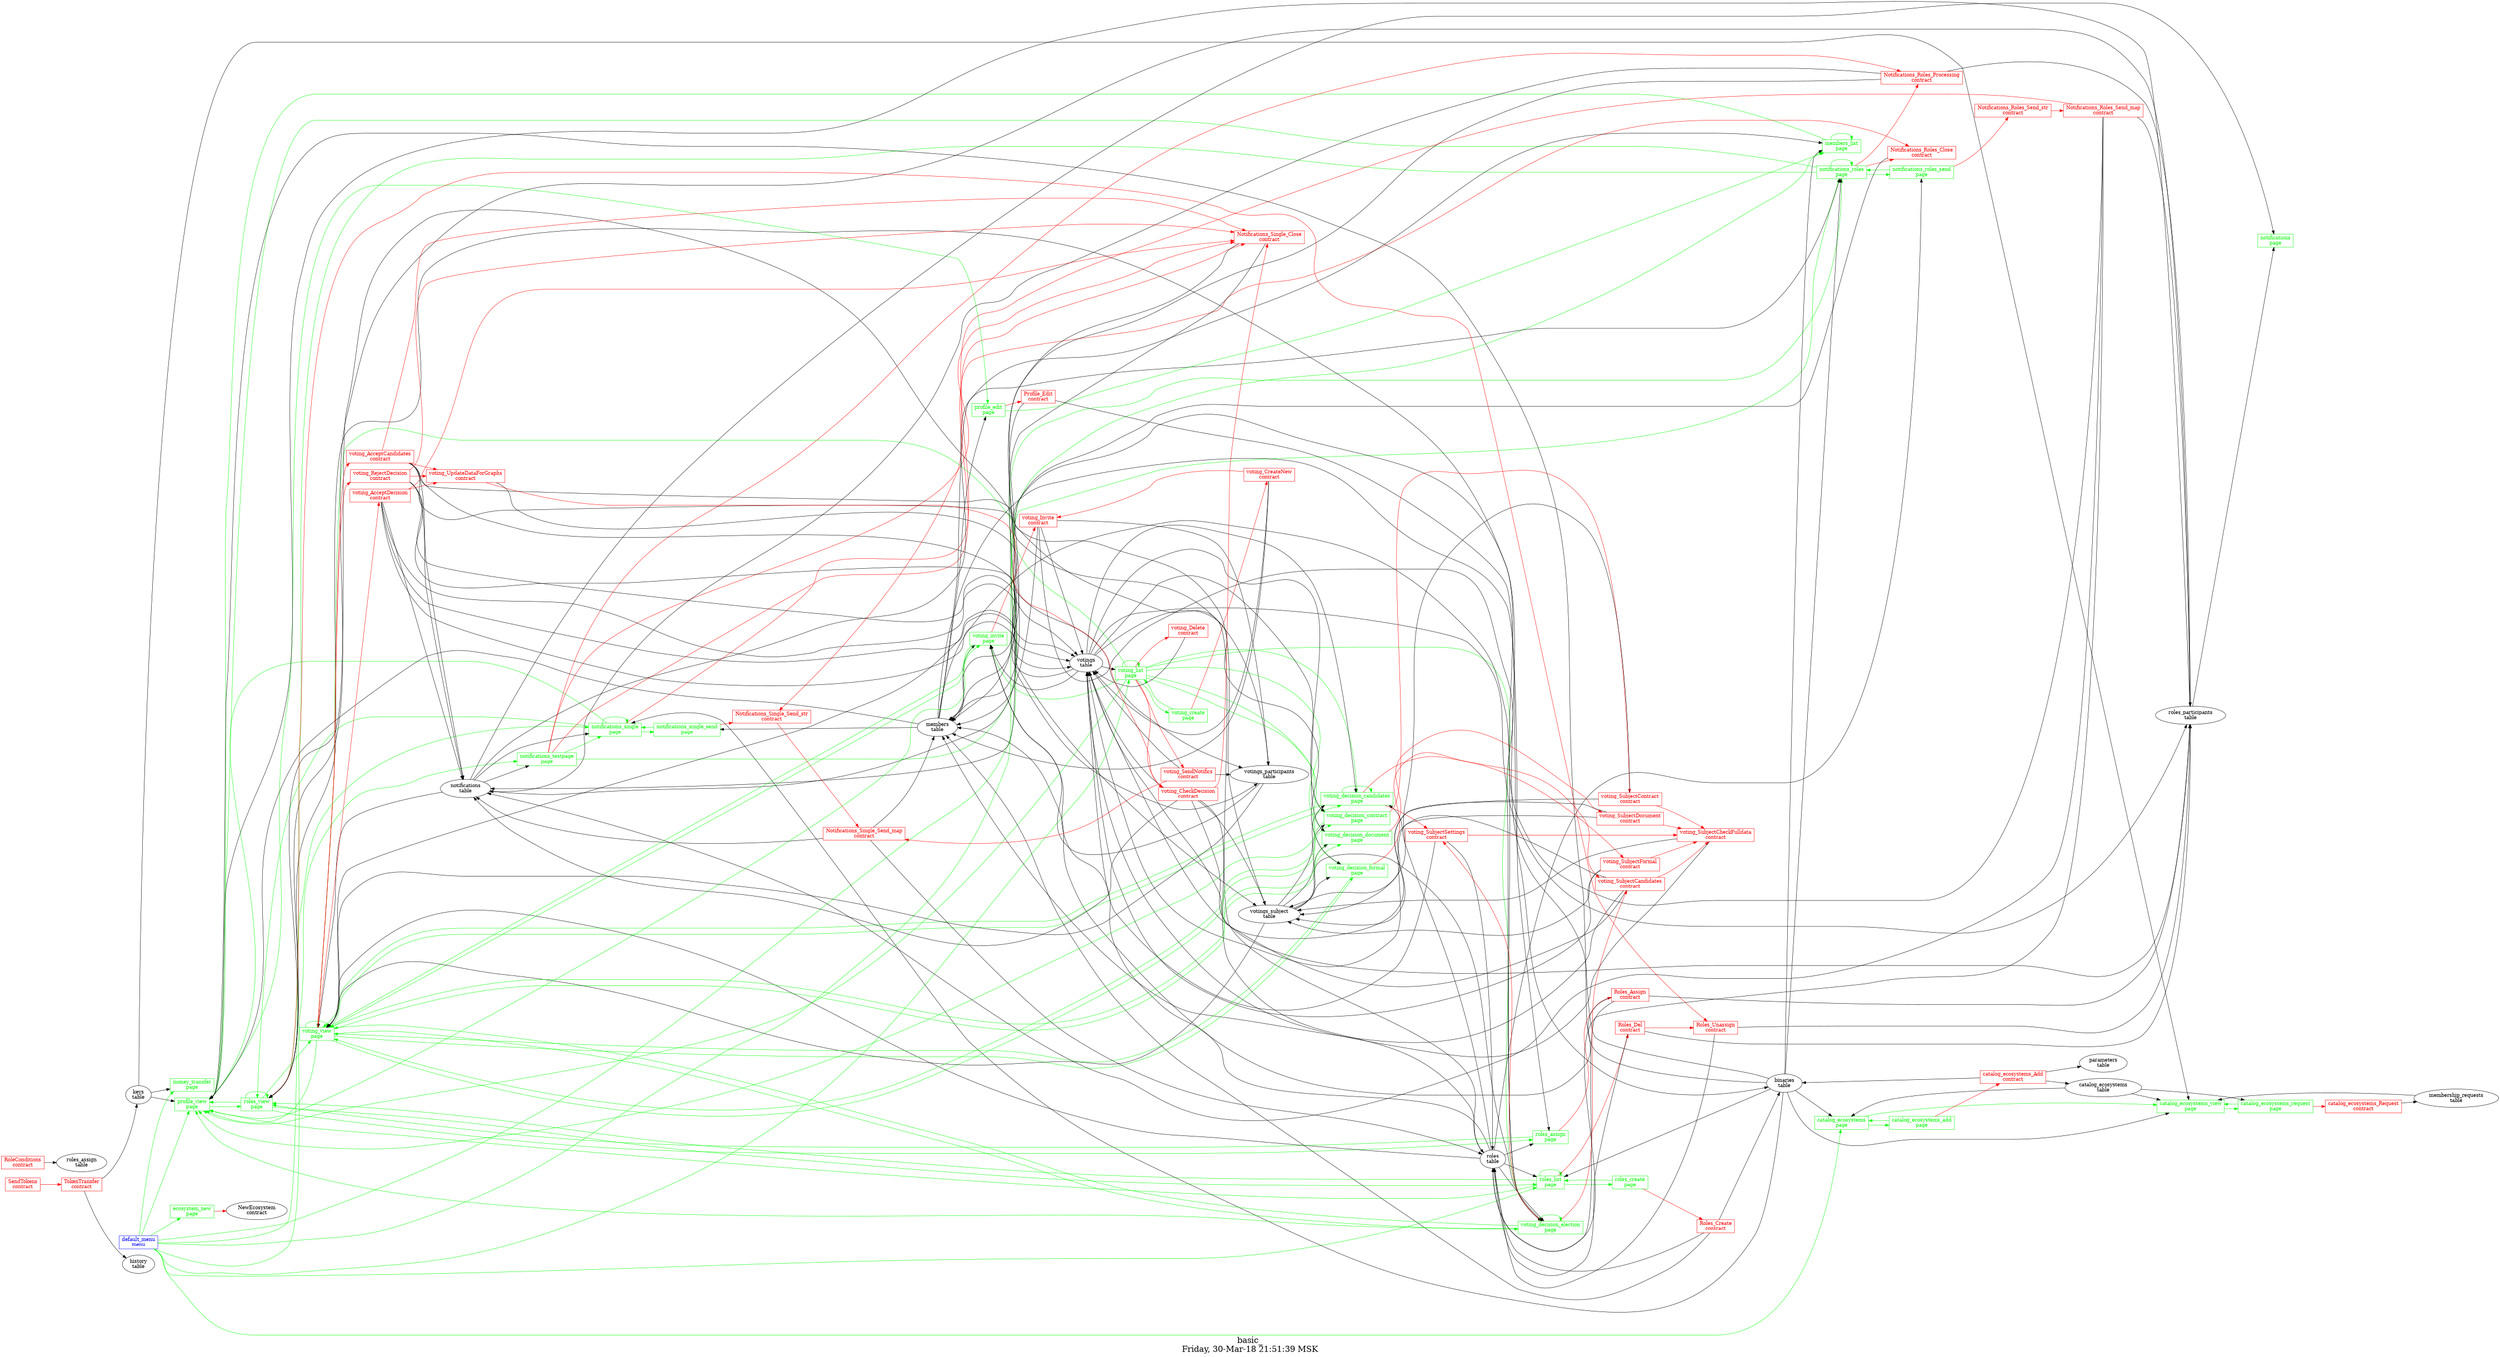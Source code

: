 digraph G {
graph [
  fontsize="24";
  label="basic_\nFriday, 30-Mar-18 21:51:39 MSK";
  nojustify=true;
  ordering=out;
  rankdir=LR;
  size="30";
];
"default_menu\nmenu" -> "profile_view\npage"  [ color=green ]
"default_menu\nmenu" -> "members_list\npage"  [ color=green ]
"default_menu\nmenu" -> "notifications_single\npage"  [ color=green ]
"default_menu\nmenu" -> "notifications_roles\npage"  [ color=green ]
"default_menu\nmenu" -> "notifications_testpage\npage"  [ color=green ]
"default_menu\nmenu" -> "roles_list\npage"  [ color=green ]
"default_menu\nmenu" -> "catalog_ecosystems\npage"  [ color=green ]
"default_menu\nmenu" -> "money_transfer\npage"  [ color=green ]
"default_menu\nmenu" -> "ecosystem_new\npage"  [ color=green ]
"default_menu\nmenu" -> "voting_list\npage"  [ color=green ]
"default_menu\nmenu" [color=blue, fontcolor=blue, group=menus, shape=record];
"catalog_ecosystems\ntable" -> "catalog_ecosystems\npage"  [ color="" ]
"binaries\ntable" -> "catalog_ecosystems\npage"  [ color="" ]
"catalog_ecosystems\npage" -> "catalog_ecosystems_view\npage"  [ color=green ]
"catalog_ecosystems\npage" -> "catalog_ecosystems_add\npage"  [ color=green ]
"catalog_ecosystems\npage" [color=green, fontcolor=green, group=pages, shape=record];
"catalog_ecosystems_add\npage" -> "catalog_ecosystems_Add\ncontract"  [ color=red ]
"catalog_ecosystems_add\npage" -> "catalog_ecosystems\npage"  [ color=green ]
"catalog_ecosystems_add\npage" [color=green, fontcolor=green, group=pages, shape=record];
"catalog_ecosystems_request\npage" -> "catalog_ecosystems_Request\ncontract"  [ color=red ]
"catalog_ecosystems\ntable" -> "catalog_ecosystems_request\npage"  [ color="" ]
"catalog_ecosystems_request\npage" -> "catalog_ecosystems_view\npage"  [ color=green ]
"catalog_ecosystems_request\npage" [color=green, fontcolor=green, group=pages, shape=record];
"catalog_ecosystems\ntable" -> "catalog_ecosystems_view\npage"  [ color="" ]
"binaries\ntable" -> "catalog_ecosystems_view\npage"  [ color="" ]
"keys\ntable" -> "catalog_ecosystems_view\npage"  [ color="" ]
"membership_requests\ntable" -> "catalog_ecosystems_view\npage"  [ color="" ]
"catalog_ecosystems_view\npage" -> "catalog_ecosystems_request\npage"  [ color=green ]
"catalog_ecosystems_view\npage" [color=green, fontcolor=green, group=pages, shape=record];
"ecosystem_new\npage" -> "NewEcosystem\ncontract"  [ color=red ]
"ecosystem_new\npage" [color=green, fontcolor=green, group=pages, shape=record];
"members\ntable" -> "members_list\npage"  [ color="" ]
"binaries\ntable" -> "members_list\npage"  [ color="" ]
"members_list\npage" -> "profile_view\npage"  [ color=green ]
"members_list\npage" -> "members_list\npage"  [ color=green ]
"members_list\npage" [color=green, fontcolor=green, group=pages, shape=record];
"keys\ntable" -> "money_transfer\npage"  [ color="" ]
"money_transfer\npage" [color=green, fontcolor=green, group=pages, shape=record];
"notifications\ntable" -> "notifications\npage"  [ color="" ]
"roles_participants\ntable" -> "notifications\npage"  [ color="" ]
"notifications\npage" [color=green, fontcolor=green, group=pages, shape=record];
"notifications_roles\npage" -> "Notifications_Roles_Processing\ncontract"  [ color=red ]
"notifications_roles\npage" -> "Notifications_Roles_Close\ncontract"  [ color=red ]
"notifications\ntable" -> "notifications_roles\npage"  [ color="" ]
"binaries\ntable" -> "notifications_roles\npage"  [ color="" ]
"notifications_roles\npage" -> "roles_view\npage"  [ color=green ]
"notifications_roles\npage" -> "profile_view\npage"  [ color=green ]
"notifications_roles\npage" -> "notifications_roles\npage"  [ color=green ]
"notifications_roles\npage" -> "notifications_roles_send\npage"  [ color=green ]
"notifications_roles\npage" [color=green, fontcolor=green, group=pages, shape=record];
"notifications_roles_send\npage" -> "Notifications_Roles_Send_str\ncontract"  [ color=red ]
"roles\ntable" -> "notifications_roles_send\npage"  [ color="" ]
"notifications_roles_send\npage" -> "notifications_roles\npage"  [ color=green ]
"notifications_roles_send\npage" [color=green, fontcolor=green, group=pages, shape=record];
"notifications_single\npage" -> "Notifications_Single_Close\ncontract"  [ color=red ]
"notifications\ntable" -> "notifications_single\npage"  [ color="" ]
"binaries\ntable" -> "notifications_single\npage"  [ color="" ]
"notifications_single\npage" -> "profile_view\npage"  [ color=green ]
"notifications_single\npage" -> "roles_view\npage"  [ color=green ]
"notifications_single\npage" -> "notifications_single\npage"  [ color=green ]
"notifications_single\npage" -> "notifications_single_send\npage"  [ color=green ]
"notifications_single\npage" [color=green, fontcolor=green, group=pages, shape=record];
"notifications_single_send\npage" -> "Notifications_Single_Send_str\ncontract"  [ color=red ]
"members\ntable" -> "notifications_single_send\npage"  [ color="" ]
"notifications_single_send\npage" -> "notifications_single\npage"  [ color=green ]
"notifications_single_send\npage" [color=green, fontcolor=green, group=pages, shape=record];
"notifications_testpage\npage" -> "Notifications_Single_Close\ncontract"  [ color=red ]
"notifications_testpage\npage" -> "Notifications_Roles_Processing\ncontract"  [ color=red ]
"notifications_testpage\npage" -> "Notifications_Roles_Close\ncontract"  [ color=red ]
"notifications\ntable" -> "notifications_testpage\npage"  [ color="" ]
"notifications_testpage\npage" -> "notifications_single\npage"  [ color=green ]
"notifications_testpage\npage" -> "notifications_roles\npage"  [ color=green ]
"notifications_testpage\npage" [color=green, fontcolor=green, group=pages, shape=record];
"profile_edit\npage" -> "Profile_Edit\ncontract"  [ color=red ]
"members\ntable" -> "profile_edit\npage"  [ color="" ]
"profile_edit\npage" -> "members_list\npage"  [ color=green ]
"profile_edit\npage" [color=green, fontcolor=green, group=pages, shape=record];
"members\ntable" -> "profile_view\npage"  [ color="" ]
"keys\ntable" -> "profile_view\npage"  [ color="" ]
"binaries\ntable" -> "profile_view\npage"  [ color="" ]
"roles_participants\ntable" -> "profile_view\npage"  [ color="" ]
"profile_view\npage" -> "profile_edit\npage"  [ color=green ]
"profile_view\npage" -> "roles_view\npage"  [ color=green ]
"profile_view\npage" [color=green, fontcolor=green, group=pages, shape=record];
"roles_assign\npage" -> "Roles_Assign\ncontract"  [ color=red ]
"roles\ntable" -> "roles_assign\npage"  [ color="" ]
"members\ntable" -> "roles_assign\npage"  [ color="" ]
"roles_assign\npage" -> "roles_view\npage"  [ color=green ]
"roles_assign\npage" [color=green, fontcolor=green, group=pages, shape=record];
"roles_create\npage" -> "Roles_Create\ncontract"  [ color=red ]
"roles_create\npage" -> "roles_list\npage"  [ color=green ]
"roles_create\npage" [color=green, fontcolor=green, group=pages, shape=record];
"roles_list\npage" -> "Roles_Del\ncontract"  [ color=red ]
"roles\ntable" -> "roles_list\npage"  [ color="" ]
"binaries\ntable" -> "roles_list\npage"  [ color="" ]
"roles_list\npage" -> "profile_view\npage"  [ color=green ]
"roles_list\npage" -> "roles_view\npage"  [ color=green ]
"roles_list\npage" -> "roles_list\npage"  [ color=green ]
"roles_list\npage" -> "roles_create\npage"  [ color=green ]
"roles_list\npage" [color=green, fontcolor=green, group=pages, shape=record];
"roles_view\npage" -> "Roles_Unassign\ncontract"  [ color=red ]
"roles\ntable" -> "roles_view\npage"  [ color="" ]
"roles_participants\ntable" -> "roles_view\npage"  [ color="" ]
"binaries\ntable" -> "roles_view\npage"  [ color="" ]
"roles_view\npage" -> "profile_view\npage"  [ color=green ]
"roles_view\npage" -> "voting_view\npage"  [ color=green ]
"roles_view\npage" -> "roles_view\npage"  [ color=green ]
"roles_view\npage" -> "roles_list\npage"  [ color=green ]
"roles_view\npage" -> "roles_assign\npage"  [ color=green ]
"roles_view\npage" [color=green, fontcolor=green, group=pages, shape=record];
"voting_create\npage" -> "voting_CreateNew\ncontract"  [ color=red ]
"voting_create\npage" -> "voting_list\npage"  [ color=green ]
"voting_create\npage" [color=green, fontcolor=green, group=pages, shape=record];
"voting_decision_candidates\npage" -> "voting_SubjectCandidates\ncontract"  [ color=red ]
"voting_decision_candidates\npage" -> "voting_SubjectSettings\ncontract"  [ color=red ]
"votings\ntable" -> "voting_decision_candidates\npage"  [ color="" ]
"votings_subject\ntable" -> "voting_decision_candidates\npage"  [ color="" ]
"roles\ntable" -> "voting_decision_candidates\npage"  [ color="" ]
"voting_decision_candidates\npage" -> "voting_decision_candidates\npage"  [ color=green ]
"voting_decision_candidates\npage" -> "profile_view\npage"  [ color=green ]
"voting_decision_candidates\npage" -> "voting_view\npage"  [ color=green ]
"voting_decision_candidates\npage" [color=green, fontcolor=green, group=pages, shape=record];
"voting_decision_contract\npage" -> "voting_SubjectContract\ncontract"  [ color=red ]
"votings\ntable" -> "voting_decision_contract\npage"  [ color="" ]
"votings_subject\ntable" -> "voting_decision_contract\npage"  [ color="" ]
"voting_decision_contract\npage" -> "voting_view\npage"  [ color=green ]
"voting_decision_contract\npage" [color=green, fontcolor=green, group=pages, shape=record];
"voting_decision_document\npage" -> "voting_SubjectDocument\ncontract"  [ color=red ]
"votings\ntable" -> "voting_decision_document\npage"  [ color="" ]
"votings_subject\ntable" -> "voting_decision_document\npage"  [ color="" ]
"voting_decision_document\npage" -> "voting_view\npage"  [ color=green ]
"voting_decision_document\npage" [color=green, fontcolor=green, group=pages, shape=record];
"voting_decision_election\npage" -> "voting_SubjectCandidates\ncontract"  [ color=red ]
"voting_decision_election\npage" -> "voting_SubjectSettings\ncontract"  [ color=red ]
"votings\ntable" -> "voting_decision_election\npage"  [ color="" ]
"members\ntable" -> "voting_decision_election\npage"  [ color="" ]
"votings_subject\ntable" -> "voting_decision_election\npage"  [ color="" ]
"roles\ntable" -> "voting_decision_election\npage"  [ color="" ]
"voting_decision_election\npage" -> "voting_decision_election\npage"  [ color=green ]
"voting_decision_election\npage" -> "profile_view\npage"  [ color=green ]
"voting_decision_election\npage" -> "voting_view\npage"  [ color=green ]
"voting_decision_election\npage" [color=green, fontcolor=green, group=pages, shape=record];
"voting_decision_formal\npage" -> "voting_SubjectFormal\ncontract"  [ color=red ]
"votings\ntable" -> "voting_decision_formal\npage"  [ color="" ]
"votings_subject\ntable" -> "voting_decision_formal\npage"  [ color="" ]
"voting_decision_formal\npage" -> "voting_view\npage"  [ color=green ]
"voting_decision_formal\npage" [color=green, fontcolor=green, group=pages, shape=record];
"voting_invite\npage" -> "voting_Invite\ncontract"  [ color=red ]
"votings\ntable" -> "voting_invite\npage"  [ color="" ]
"members\ntable" -> "voting_invite\npage"  [ color="" ]
"roles\ntable" -> "voting_invite\npage"  [ color="" ]
"votings_participants\ntable" -> "voting_invite\npage"  [ color="" ]
"voting_invite\npage" -> "profile_view\npage"  [ color=green ]
"voting_invite\npage" -> "voting_view\npage"  [ color=green ]
"voting_invite\npage" [color=green, fontcolor=green, group=pages, shape=record];
"voting_list\npage" -> "voting_SendNotifics\ncontract"  [ color=red ]
"voting_list\npage" -> "voting_CheckDecision\ncontract"  [ color=red ]
"voting_list\npage" -> "voting_Delete\ncontract"  [ color=red ]
"votings\ntable" -> "voting_list\npage"  [ color="" ]
"voting_list\npage" -> "voting_view\npage"  [ color=green ]
"voting_list\npage" -> "voting_decision_candidates\npage"  [ color=green ]
"voting_list\npage" -> "voting_decision_election\npage"  [ color=green ]
"voting_list\npage" -> "voting_decision_document\npage"  [ color=green ]
"voting_list\npage" -> "voting_decision_formal\npage"  [ color=green ]
"voting_list\npage" -> "voting_decision_contract\npage"  [ color=green ]
"voting_list\npage" -> "voting_invite\npage"  [ color=green ]
"voting_list\npage" -> "voting_list\npage"  [ color=green ]
"voting_list\npage" -> "profile_view\npage"  [ color=green ]
"voting_list\npage" -> "voting_create\npage"  [ color=green ]
"voting_list\npage" [color=green, fontcolor=green, group=pages, shape=record];
"voting_view\npage" -> "voting_AcceptCandidates\ncontract"  [ color=red ]
"voting_view\npage" -> "voting_RejectDecision\ncontract"  [ color=red ]
"voting_view\npage" -> "voting_AcceptDecision\ncontract"  [ color=red ]
"notifications\ntable" -> "voting_view\npage"  [ color="" ]
"votings\ntable" -> "voting_view\npage"  [ color="" ]
"votings_participants\ntable" -> "voting_view\npage"  [ color="" ]
"roles\ntable" -> "voting_view\npage"  [ color="" ]
"votings_subject\ntable" -> "voting_view\npage"  [ color="" ]
"voting_view\npage" -> "profile_view\npage"  [ color=green ]
"voting_view\npage" -> "voting_view\npage"  [ color=green ]
"voting_view\npage" -> "voting_decision_candidates\npage"  [ color=green ]
"voting_view\npage" -> "voting_decision_election\npage"  [ color=green ]
"voting_view\npage" -> "voting_decision_document\npage"  [ color=green ]
"voting_view\npage" -> "voting_decision_formal\npage"  [ color=green ]
"voting_view\npage" -> "voting_decision_contract\npage"  [ color=green ]
"voting_view\npage" -> "voting_invite\npage"  [ color=green ]
"voting_view\npage" [color=green, fontcolor=green, group=pages, shape=record];
"Notifications_Roles_Close\ncontract" -> "notifications\ntable"  [ color="" ]
"Notifications_Roles_Close\ncontract" [color=red, fontcolor=red, group=contracts, shape=record];
"Notifications_Roles_Processing\ncontract" -> "notifications\ntable"  [ color="" ]
"Notifications_Roles_Processing\ncontract" -> "roles_participants\ntable"  [ color="" ]
"Notifications_Roles_Processing\ncontract" -> "members\ntable"  [ color="" ]
"Notifications_Roles_Processing\ncontract" [color=red, fontcolor=red, group=contracts, shape=record];
"Notifications_Roles_Send_map\ncontract" -> "Notifications_Single_Send_str\ncontract"  [ color=red ]
"Notifications_Roles_Send_map\ncontract" -> "roles\ntable"  [ color="" ]
"Notifications_Roles_Send_map\ncontract" -> "roles_participants\ntable"  [ color="" ]
"Notifications_Roles_Send_map\ncontract" -> "members\ntable"  [ color="" ]
"Notifications_Roles_Send_map\ncontract" -> "notifications\ntable"  [ color="" ]
"Notifications_Roles_Send_map\ncontract" [color=red, fontcolor=red, group=contracts, shape=record];
"Notifications_Roles_Send_str\ncontract" -> "Notifications_Roles_Send_map\ncontract"  [ color=red ]
"Notifications_Roles_Send_str\ncontract" [color=red, fontcolor=red, group=contracts, shape=record];
"Notifications_Single_Close\ncontract" -> "members\ntable"  [ color="" ]
"Notifications_Single_Close\ncontract" -> "notifications\ntable"  [ color="" ]
"Notifications_Single_Close\ncontract" [color=red, fontcolor=red, group=contracts, shape=record];
"Notifications_Single_Send_map\ncontract" -> "members\ntable"  [ color="" ]
"Notifications_Single_Send_map\ncontract" -> "roles\ntable"  [ color="" ]
"Notifications_Single_Send_map\ncontract" -> "notifications\ntable"  [ color="" ]
"Notifications_Single_Send_map\ncontract" [color=red, fontcolor=red, group=contracts, shape=record];
"Notifications_Single_Send_str\ncontract" -> "Notifications_Single_Send_map\ncontract"  [ color=red ]
"Notifications_Single_Send_str\ncontract" [color=red, fontcolor=red, group=contracts, shape=record];
"Profile_Edit\ncontract" -> "members\ntable"  [ color="" ]
"Profile_Edit\ncontract" -> "binaries\ntable"  [ color="" ]
"Profile_Edit\ncontract" [color=red, fontcolor=red, group=contracts, shape=record];
"RoleConditions\ncontract" -> "roles_assign\ntable"  [ color="" ]
"RoleConditions\ncontract" [color=red, fontcolor=red, group=contracts, shape=record];
"Roles_Assign\ncontract" -> "roles\ntable"  [ color="" ]
"Roles_Assign\ncontract" -> "members\ntable"  [ color="" ]
"Roles_Assign\ncontract" -> "roles_participants\ntable"  [ color="" ]
"Roles_Assign\ncontract" [color=red, fontcolor=red, group=contracts, shape=record];
"Roles_Create\ncontract" -> "members\ntable"  [ color="" ]
"Roles_Create\ncontract" -> "binaries\ntable"  [ color="" ]
"Roles_Create\ncontract" -> "roles\ntable"  [ color="" ]
"Roles_Create\ncontract" [color=red, fontcolor=red, group=contracts, shape=record];
"Roles_Del\ncontract" -> "Roles_Unassign\ncontract"  [ color=red ]
"Roles_Del\ncontract" -> "roles\ntable"  [ color="" ]
"Roles_Del\ncontract" -> "roles_participants\ntable"  [ color="" ]
"Roles_Del\ncontract" [color=red, fontcolor=red, group=contracts, shape=record];
"Roles_Unassign\ncontract" -> "roles_participants\ntable"  [ color="" ]
"Roles_Unassign\ncontract" -> "roles\ntable"  [ color="" ]
"Roles_Unassign\ncontract" [color=red, fontcolor=red, group=contracts, shape=record];
"SendTokens\ncontract" -> "TokenTransfer\ncontract"  [ color=red ]
"SendTokens\ncontract" [color=red, fontcolor=red, group=contracts, shape=record];
"TokenTransfer\ncontract" -> "keys\ntable"  [ color="" ]
"TokenTransfer\ncontract" -> "history\ntable"  [ color="" ]
"TokenTransfer\ncontract" [color=red, fontcolor=red, group=contracts, shape=record];
"catalog_ecosystems_Add\ncontract" -> "catalog_ecosystems\ntable"  [ color="" ]
"catalog_ecosystems_Add\ncontract" -> "parameters\ntable"  [ color="" ]
"catalog_ecosystems_Add\ncontract" -> "binaries\ntable"  [ color="" ]
"catalog_ecosystems_Add\ncontract" [color=red, fontcolor=red, group=contracts, shape=record];
"catalog_ecosystems_Request\ncontract" -> "membership_requests\ntable"  [ color="" ]
"catalog_ecosystems_Request\ncontract" [color=red, fontcolor=red, group=contracts, shape=record];
"voting_AcceptCandidates\ncontract" -> "Notifications_Single_Close\ncontract"  [ color=red ]
"voting_AcceptCandidates\ncontract" -> "voting_UpdateDataForGraphs\ncontract"  [ color=red ]
"voting_AcceptCandidates\ncontract" -> "votings\ntable"  [ color="" ]
"voting_AcceptCandidates\ncontract" -> "votings_subject\ntable"  [ color="" ]
"voting_AcceptCandidates\ncontract" -> "votings_participants\ntable"  [ color="" ]
"voting_AcceptCandidates\ncontract" -> "notifications\ntable"  [ color="" ]
"voting_AcceptCandidates\ncontract" [color=red, fontcolor=red, group=contracts, shape=record];
"voting_AcceptDecision\ncontract" -> "Notifications_Single_Close\ncontract"  [ color=red ]
"voting_AcceptDecision\ncontract" -> "voting_UpdateDataForGraphs\ncontract"  [ color=red ]
"voting_AcceptDecision\ncontract" -> "votings\ntable"  [ color="" ]
"voting_AcceptDecision\ncontract" -> "votings_subject\ntable"  [ color="" ]
"voting_AcceptDecision\ncontract" -> "votings_participants\ntable"  [ color="" ]
"voting_AcceptDecision\ncontract" -> "notifications\ntable"  [ color="" ]
"voting_AcceptDecision\ncontract" [color=red, fontcolor=red, group=contracts, shape=record];
"voting_CheckDecision\ncontract" -> "Notifications_Single_Close\ncontract"  [ color=red ]
"voting_CheckDecision\ncontract" -> "votings\ntable"  [ color="" ]
"voting_CheckDecision\ncontract" -> "votings_subject\ntable"  [ color="" ]
"voting_CheckDecision\ncontract" -> "notifications\ntable"  [ color="" ]
"voting_CheckDecision\ncontract" -> "roles\ntable"  [ color="" ]
"voting_CheckDecision\ncontract" -> "roles_participants\ntable"  [ color="" ]
"voting_CheckDecision\ncontract" [color=red, fontcolor=red, group=contracts, shape=record];
"voting_CreateNew\ncontract" -> "voting_Invite\ncontract"  [ color=red ]
"voting_CreateNew\ncontract" -> "members\ntable"  [ color="" ]
"voting_CreateNew\ncontract" -> "votings\ntable"  [ color="" ]
"voting_CreateNew\ncontract" [color=red, fontcolor=red, group=contracts, shape=record];
"voting_Delete\ncontract" -> "votings\ntable"  [ color="" ]
"voting_Delete\ncontract" [color=red, fontcolor=red, group=contracts, shape=record];
"voting_Invite\ncontract" -> "votings_participants\ntable"  [ color="" ]
"voting_Invite\ncontract" -> "votings\ntable"  [ color="" ]
"voting_Invite\ncontract" -> "members\ntable"  [ color="" ]
"voting_Invite\ncontract" -> "roles_participants\ntable"  [ color="" ]
"voting_Invite\ncontract" [color=red, fontcolor=red, group=contracts, shape=record];
"voting_RejectDecision\ncontract" -> "Notifications_Single_Close\ncontract"  [ color=red ]
"voting_RejectDecision\ncontract" -> "voting_UpdateDataForGraphs\ncontract"  [ color=red ]
"voting_RejectDecision\ncontract" -> "votings\ntable"  [ color="" ]
"voting_RejectDecision\ncontract" -> "votings_participants\ntable"  [ color="" ]
"voting_RejectDecision\ncontract" -> "notifications\ntable"  [ color="" ]
"voting_RejectDecision\ncontract" [color=red, fontcolor=red, group=contracts, shape=record];
"voting_SendNotifics\ncontract" -> "Notifications_Single_Send_map\ncontract"  [ color=red ]
"voting_SendNotifics\ncontract" -> "votings\ntable"  [ color="" ]
"voting_SendNotifics\ncontract" -> "votings_participants\ntable"  [ color="" ]
"voting_SendNotifics\ncontract" [color=red, fontcolor=red, group=contracts, shape=record];
"voting_SubjectCandidates\ncontract" -> "voting_SubjectCheckFulldata\ncontract"  [ color=red ]
"voting_SubjectCandidates\ncontract" -> "votings\ntable"  [ color="" ]
"voting_SubjectCandidates\ncontract" -> "votings_subject\ntable"  [ color="" ]
"voting_SubjectCandidates\ncontract" -> "members\ntable"  [ color="" ]
"voting_SubjectCandidates\ncontract" [color=red, fontcolor=red, group=contracts, shape=record];
"voting_SubjectCheckFulldata\ncontract" -> "votings\ntable"  [ color="" ]
"voting_SubjectCheckFulldata\ncontract" -> "votings_subject\ntable"  [ color="" ]
"voting_SubjectCheckFulldata\ncontract" [color=red, fontcolor=red, group=contracts, shape=record];
"voting_SubjectContract\ncontract" -> "voting_SubjectCheckFulldata\ncontract"  [ color=red ]
"voting_SubjectContract\ncontract" -> "votings\ntable"  [ color="" ]
"voting_SubjectContract\ncontract" -> "votings_subject\ntable"  [ color="" ]
"voting_SubjectContract\ncontract" [color=red, fontcolor=red, group=contracts, shape=record];
"voting_SubjectDocument\ncontract" -> "voting_SubjectCheckFulldata\ncontract"  [ color=red ]
"voting_SubjectDocument\ncontract" -> "votings\ntable"  [ color="" ]
"voting_SubjectDocument\ncontract" -> "votings_subject\ntable"  [ color="" ]
"voting_SubjectDocument\ncontract" [color=red, fontcolor=red, group=contracts, shape=record];
"voting_SubjectFormal\ncontract" -> "voting_SubjectCheckFulldata\ncontract"  [ color=red ]
"voting_SubjectFormal\ncontract" -> "votings\ntable"  [ color="" ]
"voting_SubjectFormal\ncontract" -> "votings_subject\ntable"  [ color="" ]
"voting_SubjectFormal\ncontract" [color=red, fontcolor=red, group=contracts, shape=record];
"voting_SubjectSettings\ncontract" -> "voting_SubjectCheckFulldata\ncontract"  [ color=red ]
"voting_SubjectSettings\ncontract" -> "votings\ntable"  [ color="" ]
"voting_SubjectSettings\ncontract" -> "roles\ntable"  [ color="" ]
"voting_SubjectSettings\ncontract" [color=red, fontcolor=red, group=contracts, shape=record];
"voting_UpdateDataForGraphs\ncontract" -> "voting_CheckDecision\ncontract"  [ color=red ]
"voting_UpdateDataForGraphs\ncontract" -> "votings\ntable"  [ color="" ]
"voting_UpdateDataForGraphs\ncontract" [color=red, fontcolor=red, group=contracts, shape=record];
"binaries\ntable" [color="", fontcolor="", group=tables, shape=""];
"catalog_ecosystems\ntable" [color="", fontcolor="", group=tables, shape=""];
"members\ntable" [color="", fontcolor="", group=tables, shape=""];
"notifications\ntable" [color="", fontcolor="", group=tables, shape=""];
"roles\ntable" [color="", fontcolor="", group=tables, shape=""];
"roles_participants\ntable" [color="", fontcolor="", group=tables, shape=""];
"votings\ntable" [color="", fontcolor="", group=tables, shape=""];
"votings_participants\ntable" [color="", fontcolor="", group=tables, shape=""];
"votings_subject\ntable" [color="", fontcolor="", group=tables, shape=""];
}
